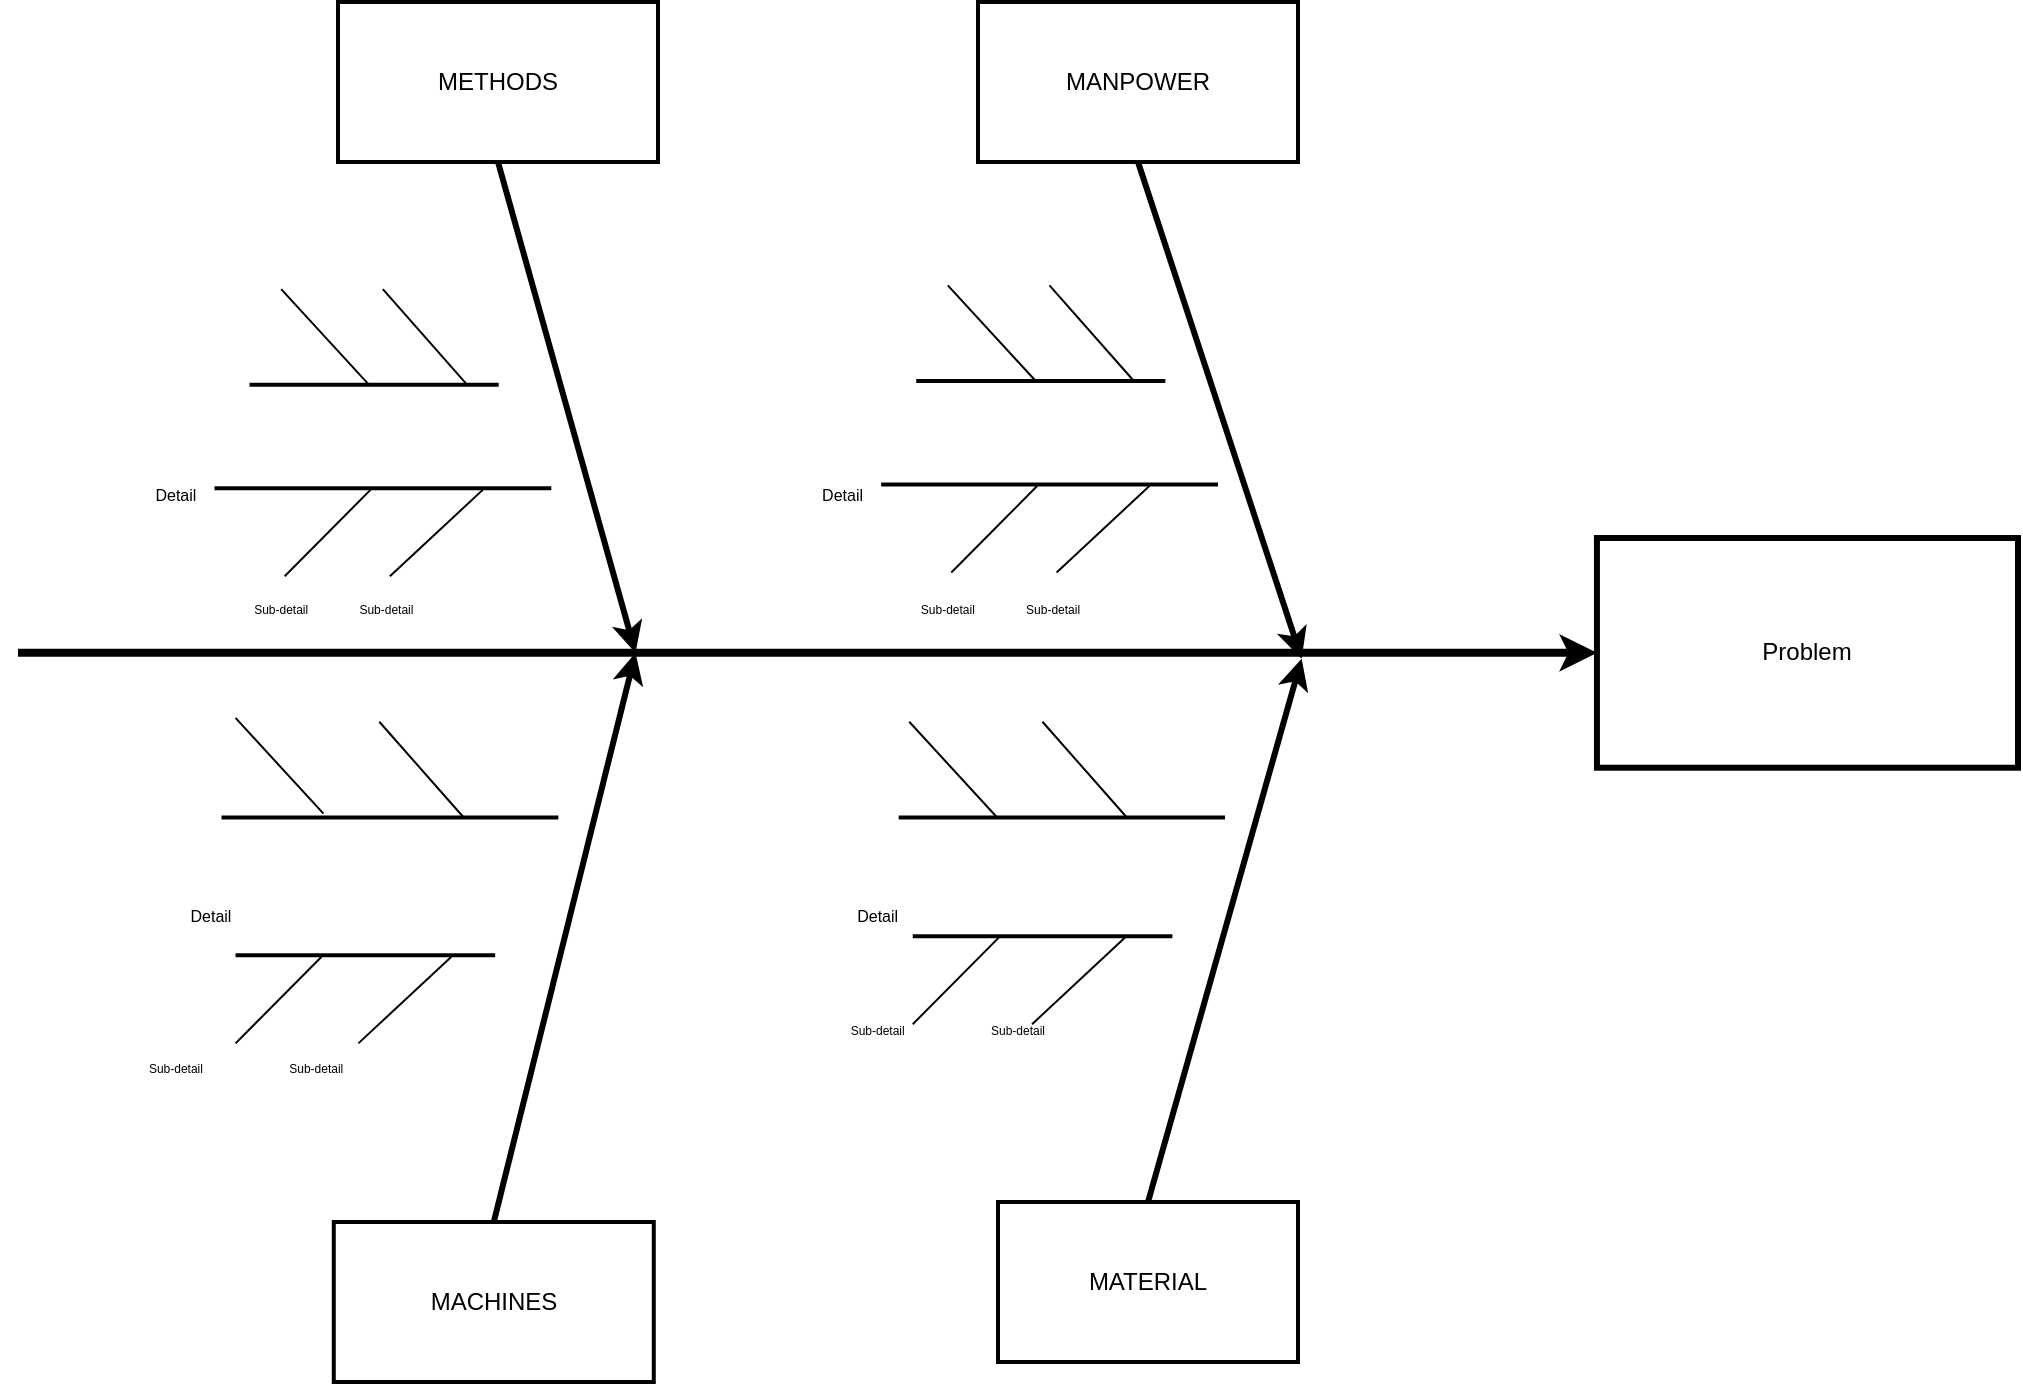 <mxfile version="27.0.9">
  <diagram name="Page-1" id="4fc8d65c-f3f6-feb3-4d1c-02f59d9f9886">
    <mxGraphModel dx="1802" dy="845" grid="1" gridSize="10" guides="1" tooltips="1" connect="1" arrows="1" fold="1" page="1" pageScale="1" pageWidth="1169" pageHeight="827" background="none" math="0" shadow="0">
      <root>
        <mxCell id="0" />
        <mxCell id="1" parent="0" />
        <mxCell id="8" value="Problem" style="whiteSpace=wrap;strokeWidth=3" parent="1" vertex="1">
          <mxGeometry x="869.474" y="348" width="210.526" height="114.857" as="geometry" />
        </mxCell>
        <mxCell id="9" value="" style="edgeStyle=none;strokeWidth=4" parent="1" target="8" edge="1">
          <mxGeometry width="100" height="100" relative="1" as="geometry">
            <mxPoint x="80" y="405.429" as="sourcePoint" />
            <mxPoint x="97.544" y="309.714" as="targetPoint" />
          </mxGeometry>
        </mxCell>
        <mxCell id="143" value="METHODS" style="whiteSpace=wrap;strokeWidth=2" parent="1" vertex="1">
          <mxGeometry x="240" y="80" width="160" height="80" as="geometry" />
        </mxCell>
        <mxCell id="144" value="MACHINES" style="whiteSpace=wrap;strokeWidth=2" parent="1" vertex="1">
          <mxGeometry x="237.89" y="690" width="160" height="80" as="geometry" />
        </mxCell>
        <mxCell id="145" value="" style="edgeStyle=none;exitX=0.5;exitY=1;strokeWidth=3" parent="1" source="143" edge="1">
          <mxGeometry width="100" height="100" relative="1" as="geometry">
            <mxPoint x="283.509" y="233.143" as="sourcePoint" />
            <mxPoint x="388.772" y="405.429" as="targetPoint" />
          </mxGeometry>
        </mxCell>
        <mxCell id="146" value="" style="edgeStyle=none;exitX=0.5;exitY=0;strokeWidth=3;exitDx=0;exitDy=0;" parent="1" edge="1" source="144">
          <mxGeometry width="100" height="100" relative="1" as="geometry">
            <mxPoint x="283.509" y="635.143" as="sourcePoint" />
            <mxPoint x="388.772" y="405.429" as="targetPoint" />
          </mxGeometry>
        </mxCell>
        <mxCell id="148" value="" style="edgeStyle=none;endArrow=none;strokeWidth=2" parent="1" edge="1">
          <mxGeometry width="100" height="100" relative="1" as="geometry">
            <mxPoint x="178.246" y="323.114" as="sourcePoint" />
            <mxPoint x="346.667" y="323.114" as="targetPoint" />
          </mxGeometry>
        </mxCell>
        <mxCell id="165" value="" style="edgeStyle=none;endArrow=none;" parent="1" edge="1">
          <mxGeometry width="100" height="100" relative="1" as="geometry">
            <mxPoint x="265.965" y="367.143" as="sourcePoint" />
            <mxPoint x="312.487" y="323.822" as="targetPoint" />
          </mxGeometry>
        </mxCell>
        <mxCell id="166" value="" style="edgeStyle=none;endArrow=none;" parent="1" edge="1">
          <mxGeometry width="100" height="100" relative="1" as="geometry">
            <mxPoint x="213.333" y="367.143" as="sourcePoint" />
            <mxPoint x="256.347" y="323.822" as="targetPoint" />
          </mxGeometry>
        </mxCell>
        <mxCell id="177" value="Detail" style="text;spacingTop=-5;fontSize=8;align=center;verticalAlign=middle;points=[]" parent="1" vertex="1">
          <mxGeometry x="132.632" y="309.714" width="52.632" height="38.286" as="geometry" />
        </mxCell>
        <mxCell id="184" value="Sub-detail" style="text;spacingTop=-5;fontSize=6;align=center;verticalAlign=middle;points=[]" parent="1" vertex="1">
          <mxGeometry x="185.263" y="367.143" width="52.632" height="38.286" as="geometry" />
        </mxCell>
        <mxCell id="185" value="Sub-detail" style="text;spacingTop=-5;fontSize=6;align=center;verticalAlign=middle;points=[]" parent="1" vertex="1">
          <mxGeometry x="237.895" y="367.143" width="52.632" height="38.286" as="geometry" />
        </mxCell>
        <mxCell id="204" value="MANPOWER" style="whiteSpace=wrap;strokeWidth=2" parent="1" vertex="1">
          <mxGeometry x="560" y="80" width="160" height="80" as="geometry" />
        </mxCell>
        <mxCell id="205" value="MATERIAL" style="whiteSpace=wrap;strokeWidth=2" parent="1" vertex="1">
          <mxGeometry x="570" y="680" width="150" height="80" as="geometry" />
        </mxCell>
        <mxCell id="206" value="" style="edgeStyle=none;exitX=0.5;exitY=1;strokeWidth=3" parent="1" source="204" edge="1">
          <mxGeometry width="100" height="100" relative="1" as="geometry">
            <mxPoint x="616.55" y="236.067" as="sourcePoint" />
            <mxPoint x="721.813" y="408.353" as="targetPoint" />
          </mxGeometry>
        </mxCell>
        <mxCell id="207" value="" style="edgeStyle=none;exitX=0.5;exitY=0;strokeWidth=3;exitDx=0;exitDy=0;" parent="1" edge="1" source="205">
          <mxGeometry width="100" height="100" relative="1" as="geometry">
            <mxPoint x="616.55" y="638.067" as="sourcePoint" />
            <mxPoint x="721.813" y="408.353" as="targetPoint" />
          </mxGeometry>
        </mxCell>
        <mxCell id="sfnkssfLAMKxVPnzSxlk-270" value="" style="edgeStyle=none;endArrow=none;strokeWidth=2" edge="1" parent="1">
          <mxGeometry width="100" height="100" relative="1" as="geometry">
            <mxPoint x="195.789" y="271.429" as="sourcePoint" />
            <mxPoint x="320.351" y="271.371" as="targetPoint" />
          </mxGeometry>
        </mxCell>
        <mxCell id="sfnkssfLAMKxVPnzSxlk-274" value="" style="endArrow=none;html=1;rounded=0;" edge="1" parent="1">
          <mxGeometry width="50" height="50" relative="1" as="geometry">
            <mxPoint x="211.579" y="223.571" as="sourcePoint" />
            <mxPoint x="255.544" y="271.429" as="targetPoint" />
          </mxGeometry>
        </mxCell>
        <mxCell id="sfnkssfLAMKxVPnzSxlk-277" value="" style="endArrow=none;html=1;rounded=0;" edge="1" parent="1">
          <mxGeometry width="50" height="50" relative="1" as="geometry">
            <mxPoint x="262.404" y="223.571" as="sourcePoint" />
            <mxPoint x="304.614" y="271.429" as="targetPoint" />
          </mxGeometry>
        </mxCell>
        <mxCell id="sfnkssfLAMKxVPnzSxlk-278" value="" style="edgeStyle=none;endArrow=none;strokeWidth=2" edge="1" parent="1">
          <mxGeometry width="100" height="100" relative="1" as="geometry">
            <mxPoint x="188.772" y="556.657" as="sourcePoint" />
            <mxPoint x="318.596" y="556.657" as="targetPoint" />
          </mxGeometry>
        </mxCell>
        <mxCell id="sfnkssfLAMKxVPnzSxlk-279" value="" style="edgeStyle=none;endArrow=none;" edge="1" parent="1">
          <mxGeometry width="100" height="100" relative="1" as="geometry">
            <mxPoint x="250.175" y="600.686" as="sourcePoint" />
            <mxPoint x="296.698" y="557.365" as="targetPoint" />
          </mxGeometry>
        </mxCell>
        <mxCell id="sfnkssfLAMKxVPnzSxlk-280" value="" style="edgeStyle=none;endArrow=none;" edge="1" parent="1">
          <mxGeometry width="100" height="100" relative="1" as="geometry">
            <mxPoint x="188.772" y="600.686" as="sourcePoint" />
            <mxPoint x="231.786" y="557.365" as="targetPoint" />
          </mxGeometry>
        </mxCell>
        <mxCell id="sfnkssfLAMKxVPnzSxlk-281" value="Detail" style="text;spacingTop=-5;fontSize=8;align=center;verticalAlign=middle;points=[]" vertex="1" parent="1">
          <mxGeometry x="150.175" y="520.286" width="52.632" height="38.286" as="geometry" />
        </mxCell>
        <mxCell id="sfnkssfLAMKxVPnzSxlk-282" value="Sub-detail" style="text;spacingTop=-5;fontSize=6;align=center;verticalAlign=middle;points=[]" vertex="1" parent="1">
          <mxGeometry x="132.632" y="596.857" width="52.632" height="38.286" as="geometry" />
        </mxCell>
        <mxCell id="sfnkssfLAMKxVPnzSxlk-283" value="Sub-detail" style="text;spacingTop=-5;fontSize=6;align=center;verticalAlign=middle;points=[]" vertex="1" parent="1">
          <mxGeometry x="202.807" y="596.857" width="52.632" height="38.286" as="geometry" />
        </mxCell>
        <mxCell id="sfnkssfLAMKxVPnzSxlk-284" value="" style="edgeStyle=none;endArrow=none;strokeWidth=2" edge="1" parent="1">
          <mxGeometry width="100" height="100" relative="1" as="geometry">
            <mxPoint x="181.754" y="487.743" as="sourcePoint" />
            <mxPoint x="350.175" y="487.743" as="targetPoint" />
          </mxGeometry>
        </mxCell>
        <mxCell id="sfnkssfLAMKxVPnzSxlk-285" value="" style="endArrow=none;html=1;rounded=0;" edge="1" parent="1">
          <mxGeometry width="50" height="50" relative="1" as="geometry">
            <mxPoint x="188.772" y="437.971" as="sourcePoint" />
            <mxPoint x="232.737" y="485.829" as="targetPoint" />
          </mxGeometry>
        </mxCell>
        <mxCell id="sfnkssfLAMKxVPnzSxlk-286" value="" style="endArrow=none;html=1;rounded=0;" edge="1" parent="1">
          <mxGeometry width="50" height="50" relative="1" as="geometry">
            <mxPoint x="260.649" y="439.886" as="sourcePoint" />
            <mxPoint x="302.86" y="487.743" as="targetPoint" />
          </mxGeometry>
        </mxCell>
        <mxCell id="sfnkssfLAMKxVPnzSxlk-306" value="" style="edgeStyle=none;endArrow=none;strokeWidth=2" edge="1" parent="1">
          <mxGeometry width="100" height="100" relative="1" as="geometry">
            <mxPoint x="527.368" y="547.086" as="sourcePoint" />
            <mxPoint x="657.193" y="547.086" as="targetPoint" />
          </mxGeometry>
        </mxCell>
        <mxCell id="sfnkssfLAMKxVPnzSxlk-307" value="" style="edgeStyle=none;endArrow=none;" edge="1" parent="1">
          <mxGeometry width="100" height="100" relative="1" as="geometry">
            <mxPoint x="587.018" y="591.114" as="sourcePoint" />
            <mxPoint x="633.54" y="547.793" as="targetPoint" />
          </mxGeometry>
        </mxCell>
        <mxCell id="sfnkssfLAMKxVPnzSxlk-308" value="" style="edgeStyle=none;endArrow=none;" edge="1" parent="1">
          <mxGeometry width="100" height="100" relative="1" as="geometry">
            <mxPoint x="527.368" y="591.114" as="sourcePoint" />
            <mxPoint x="570.382" y="547.793" as="targetPoint" />
          </mxGeometry>
        </mxCell>
        <mxCell id="sfnkssfLAMKxVPnzSxlk-309" value="Detail" style="text;spacingTop=-5;fontSize=8;align=center;verticalAlign=middle;points=[]" vertex="1" parent="1">
          <mxGeometry x="483.509" y="520.286" width="52.632" height="38.286" as="geometry" />
        </mxCell>
        <mxCell id="sfnkssfLAMKxVPnzSxlk-310" value="Sub-detail" style="text;spacingTop=-5;fontSize=6;align=center;verticalAlign=middle;points=[]" vertex="1" parent="1">
          <mxGeometry x="483.509" y="577.714" width="52.632" height="38.286" as="geometry" />
        </mxCell>
        <mxCell id="sfnkssfLAMKxVPnzSxlk-311" value="Sub-detail" style="text;spacingTop=-5;fontSize=6;align=center;verticalAlign=middle;points=[]" vertex="1" parent="1">
          <mxGeometry x="553.684" y="577.714" width="52.632" height="38.286" as="geometry" />
        </mxCell>
        <mxCell id="sfnkssfLAMKxVPnzSxlk-312" value="" style="edgeStyle=none;endArrow=none;strokeWidth=2" edge="1" parent="1">
          <mxGeometry width="100" height="100" relative="1" as="geometry">
            <mxPoint x="520.351" y="487.743" as="sourcePoint" />
            <mxPoint x="683.509" y="487.743" as="targetPoint" />
          </mxGeometry>
        </mxCell>
        <mxCell id="sfnkssfLAMKxVPnzSxlk-313" value="" style="endArrow=none;html=1;rounded=0;" edge="1" parent="1">
          <mxGeometry width="50" height="50" relative="1" as="geometry">
            <mxPoint x="525.614" y="439.886" as="sourcePoint" />
            <mxPoint x="569.579" y="487.743" as="targetPoint" />
          </mxGeometry>
        </mxCell>
        <mxCell id="sfnkssfLAMKxVPnzSxlk-314" value="" style="endArrow=none;html=1;rounded=0;" edge="1" parent="1">
          <mxGeometry width="50" height="50" relative="1" as="geometry">
            <mxPoint x="592.228" y="439.886" as="sourcePoint" />
            <mxPoint x="634.439" y="487.743" as="targetPoint" />
          </mxGeometry>
        </mxCell>
        <mxCell id="sfnkssfLAMKxVPnzSxlk-316" value="" style="edgeStyle=none;endArrow=none;strokeWidth=2" edge="1" parent="1">
          <mxGeometry width="100" height="100" relative="1" as="geometry">
            <mxPoint x="511.579" y="321.2" as="sourcePoint" />
            <mxPoint x="680.0" y="321.2" as="targetPoint" />
          </mxGeometry>
        </mxCell>
        <mxCell id="sfnkssfLAMKxVPnzSxlk-317" value="" style="edgeStyle=none;endArrow=none;" edge="1" parent="1">
          <mxGeometry width="100" height="100" relative="1" as="geometry">
            <mxPoint x="599.298" y="365.229" as="sourcePoint" />
            <mxPoint x="645.821" y="321.908" as="targetPoint" />
          </mxGeometry>
        </mxCell>
        <mxCell id="sfnkssfLAMKxVPnzSxlk-318" value="" style="edgeStyle=none;endArrow=none;" edge="1" parent="1">
          <mxGeometry width="100" height="100" relative="1" as="geometry">
            <mxPoint x="546.667" y="365.229" as="sourcePoint" />
            <mxPoint x="589.68" y="321.908" as="targetPoint" />
          </mxGeometry>
        </mxCell>
        <mxCell id="sfnkssfLAMKxVPnzSxlk-319" value="Detail" style="text;spacingTop=-5;fontSize=8;align=center;verticalAlign=middle;points=[]" vertex="1" parent="1">
          <mxGeometry x="465.965" y="309.714" width="52.632" height="38.286" as="geometry" />
        </mxCell>
        <mxCell id="sfnkssfLAMKxVPnzSxlk-320" value="Sub-detail" style="text;spacingTop=-5;fontSize=6;align=center;verticalAlign=middle;points=[]" vertex="1" parent="1">
          <mxGeometry x="518.596" y="367.143" width="52.632" height="38.286" as="geometry" />
        </mxCell>
        <mxCell id="sfnkssfLAMKxVPnzSxlk-321" value="Sub-detail" style="text;spacingTop=-5;fontSize=6;align=center;verticalAlign=middle;points=[]" vertex="1" parent="1">
          <mxGeometry x="571.228" y="367.143" width="52.632" height="38.286" as="geometry" />
        </mxCell>
        <mxCell id="sfnkssfLAMKxVPnzSxlk-322" value="" style="edgeStyle=none;endArrow=none;strokeWidth=2" edge="1" parent="1">
          <mxGeometry width="100" height="100" relative="1" as="geometry">
            <mxPoint x="529.123" y="269.514" as="sourcePoint" />
            <mxPoint x="653.684" y="269.457" as="targetPoint" />
          </mxGeometry>
        </mxCell>
        <mxCell id="sfnkssfLAMKxVPnzSxlk-323" value="" style="endArrow=none;html=1;rounded=0;" edge="1" parent="1">
          <mxGeometry width="50" height="50" relative="1" as="geometry">
            <mxPoint x="544.912" y="221.657" as="sourcePoint" />
            <mxPoint x="588.877" y="269.514" as="targetPoint" />
          </mxGeometry>
        </mxCell>
        <mxCell id="sfnkssfLAMKxVPnzSxlk-324" value="" style="endArrow=none;html=1;rounded=0;" edge="1" parent="1">
          <mxGeometry width="50" height="50" relative="1" as="geometry">
            <mxPoint x="595.737" y="221.657" as="sourcePoint" />
            <mxPoint x="637.947" y="269.514" as="targetPoint" />
          </mxGeometry>
        </mxCell>
      </root>
    </mxGraphModel>
  </diagram>
</mxfile>
